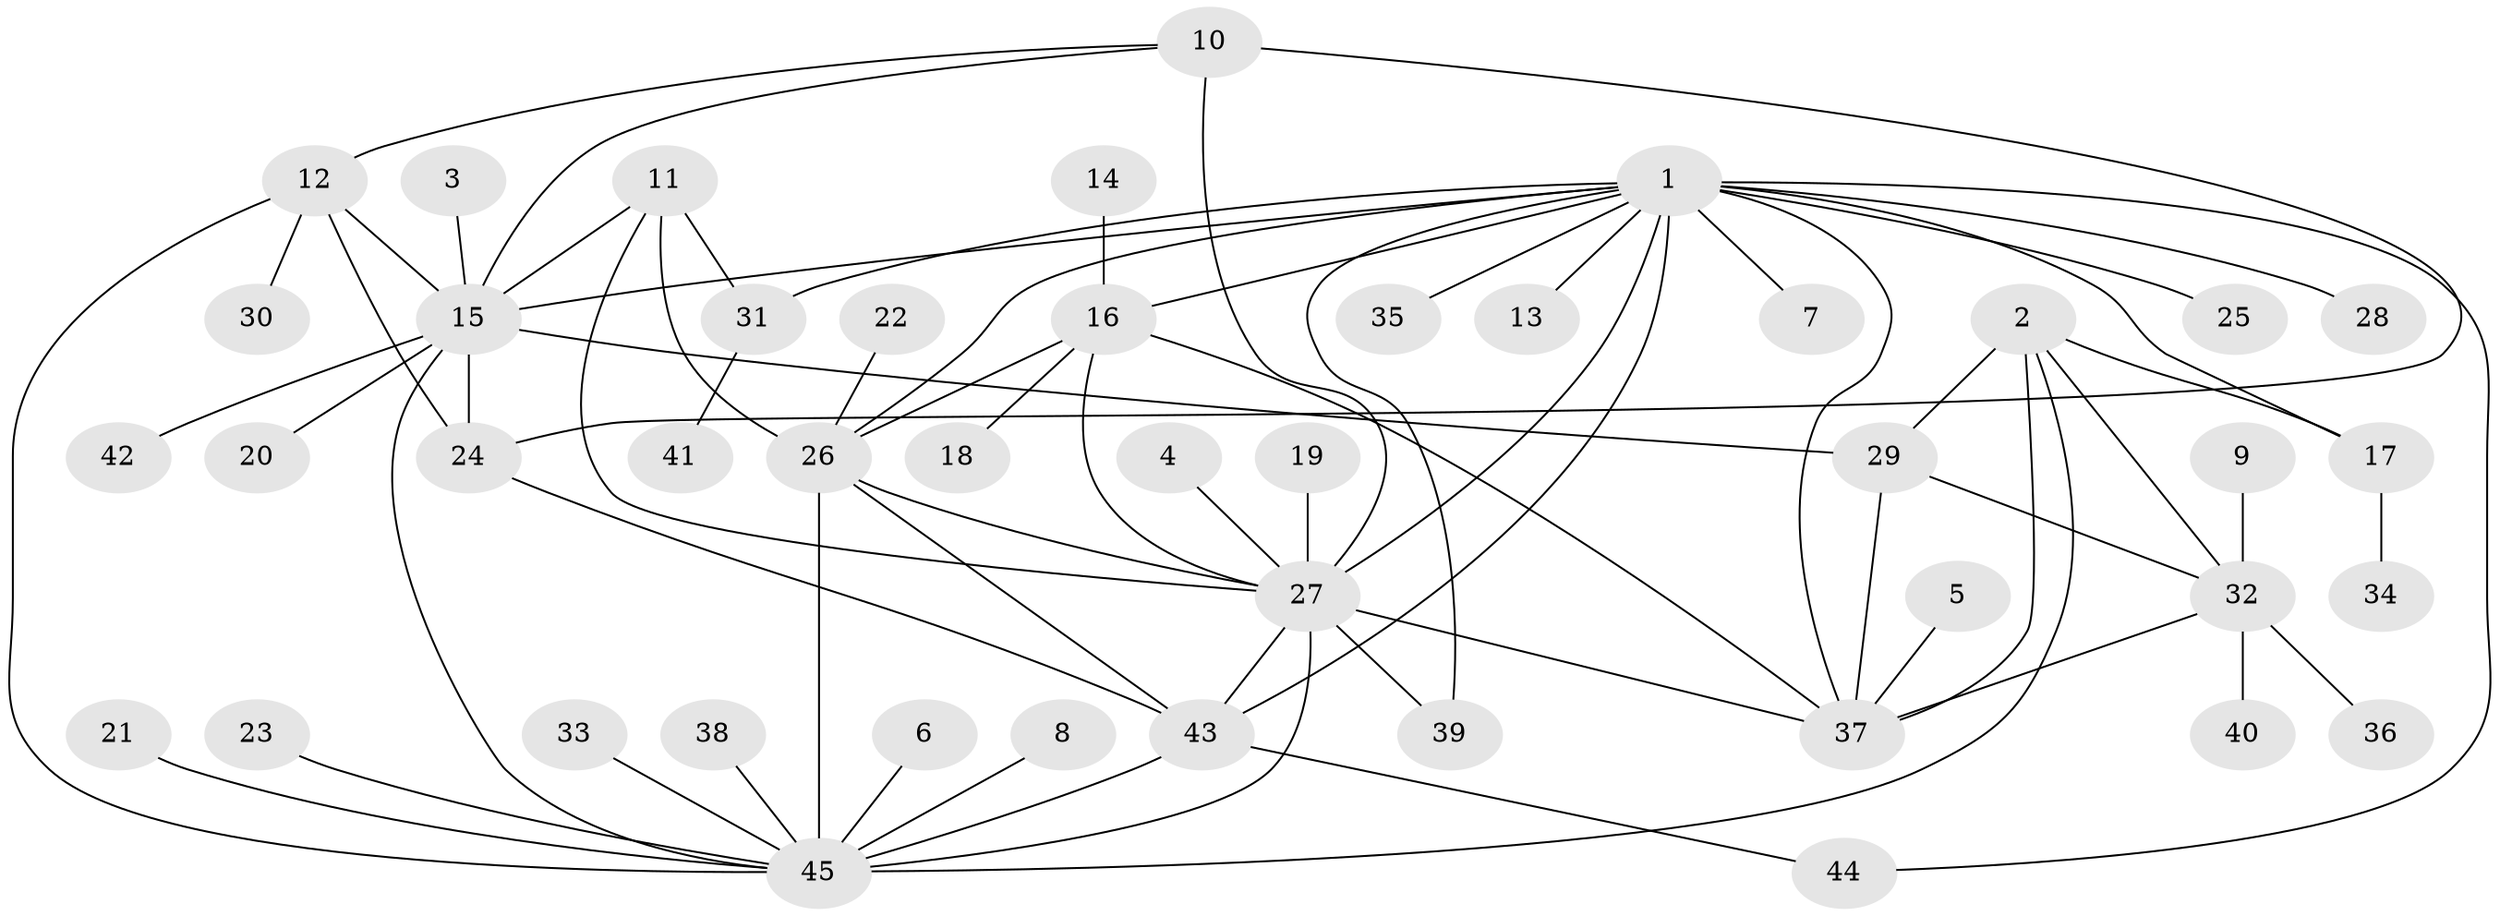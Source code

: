 // original degree distribution, {11: 0.022222222222222223, 8: 0.03333333333333333, 6: 0.044444444444444446, 4: 0.05555555555555555, 5: 0.044444444444444446, 7: 0.044444444444444446, 12: 0.011111111111111112, 1: 0.5333333333333333, 2: 0.12222222222222222, 3: 0.08888888888888889}
// Generated by graph-tools (version 1.1) at 2025/50/03/09/25 03:50:40]
// undirected, 45 vertices, 71 edges
graph export_dot {
graph [start="1"]
  node [color=gray90,style=filled];
  1;
  2;
  3;
  4;
  5;
  6;
  7;
  8;
  9;
  10;
  11;
  12;
  13;
  14;
  15;
  16;
  17;
  18;
  19;
  20;
  21;
  22;
  23;
  24;
  25;
  26;
  27;
  28;
  29;
  30;
  31;
  32;
  33;
  34;
  35;
  36;
  37;
  38;
  39;
  40;
  41;
  42;
  43;
  44;
  45;
  1 -- 7 [weight=1.0];
  1 -- 13 [weight=1.0];
  1 -- 15 [weight=1.0];
  1 -- 16 [weight=1.0];
  1 -- 17 [weight=3.0];
  1 -- 25 [weight=1.0];
  1 -- 26 [weight=2.0];
  1 -- 27 [weight=1.0];
  1 -- 28 [weight=1.0];
  1 -- 31 [weight=1.0];
  1 -- 35 [weight=1.0];
  1 -- 37 [weight=1.0];
  1 -- 39 [weight=1.0];
  1 -- 43 [weight=1.0];
  1 -- 44 [weight=1.0];
  2 -- 17 [weight=1.0];
  2 -- 29 [weight=1.0];
  2 -- 32 [weight=1.0];
  2 -- 37 [weight=1.0];
  2 -- 45 [weight=1.0];
  3 -- 15 [weight=1.0];
  4 -- 27 [weight=1.0];
  5 -- 37 [weight=1.0];
  6 -- 45 [weight=1.0];
  8 -- 45 [weight=1.0];
  9 -- 32 [weight=1.0];
  10 -- 12 [weight=1.0];
  10 -- 15 [weight=1.0];
  10 -- 24 [weight=1.0];
  10 -- 27 [weight=2.0];
  11 -- 15 [weight=1.0];
  11 -- 26 [weight=1.0];
  11 -- 27 [weight=1.0];
  11 -- 31 [weight=1.0];
  12 -- 15 [weight=1.0];
  12 -- 24 [weight=1.0];
  12 -- 30 [weight=1.0];
  12 -- 45 [weight=1.0];
  14 -- 16 [weight=1.0];
  15 -- 20 [weight=1.0];
  15 -- 24 [weight=1.0];
  15 -- 29 [weight=1.0];
  15 -- 42 [weight=1.0];
  15 -- 45 [weight=1.0];
  16 -- 18 [weight=1.0];
  16 -- 26 [weight=1.0];
  16 -- 27 [weight=1.0];
  16 -- 37 [weight=1.0];
  17 -- 34 [weight=1.0];
  19 -- 27 [weight=1.0];
  21 -- 45 [weight=1.0];
  22 -- 26 [weight=1.0];
  23 -- 45 [weight=1.0];
  24 -- 43 [weight=1.0];
  26 -- 27 [weight=1.0];
  26 -- 43 [weight=1.0];
  26 -- 45 [weight=2.0];
  27 -- 37 [weight=1.0];
  27 -- 39 [weight=1.0];
  27 -- 43 [weight=1.0];
  27 -- 45 [weight=1.0];
  29 -- 32 [weight=1.0];
  29 -- 37 [weight=1.0];
  31 -- 41 [weight=1.0];
  32 -- 36 [weight=1.0];
  32 -- 37 [weight=1.0];
  32 -- 40 [weight=1.0];
  33 -- 45 [weight=1.0];
  38 -- 45 [weight=1.0];
  43 -- 44 [weight=1.0];
  43 -- 45 [weight=1.0];
}
